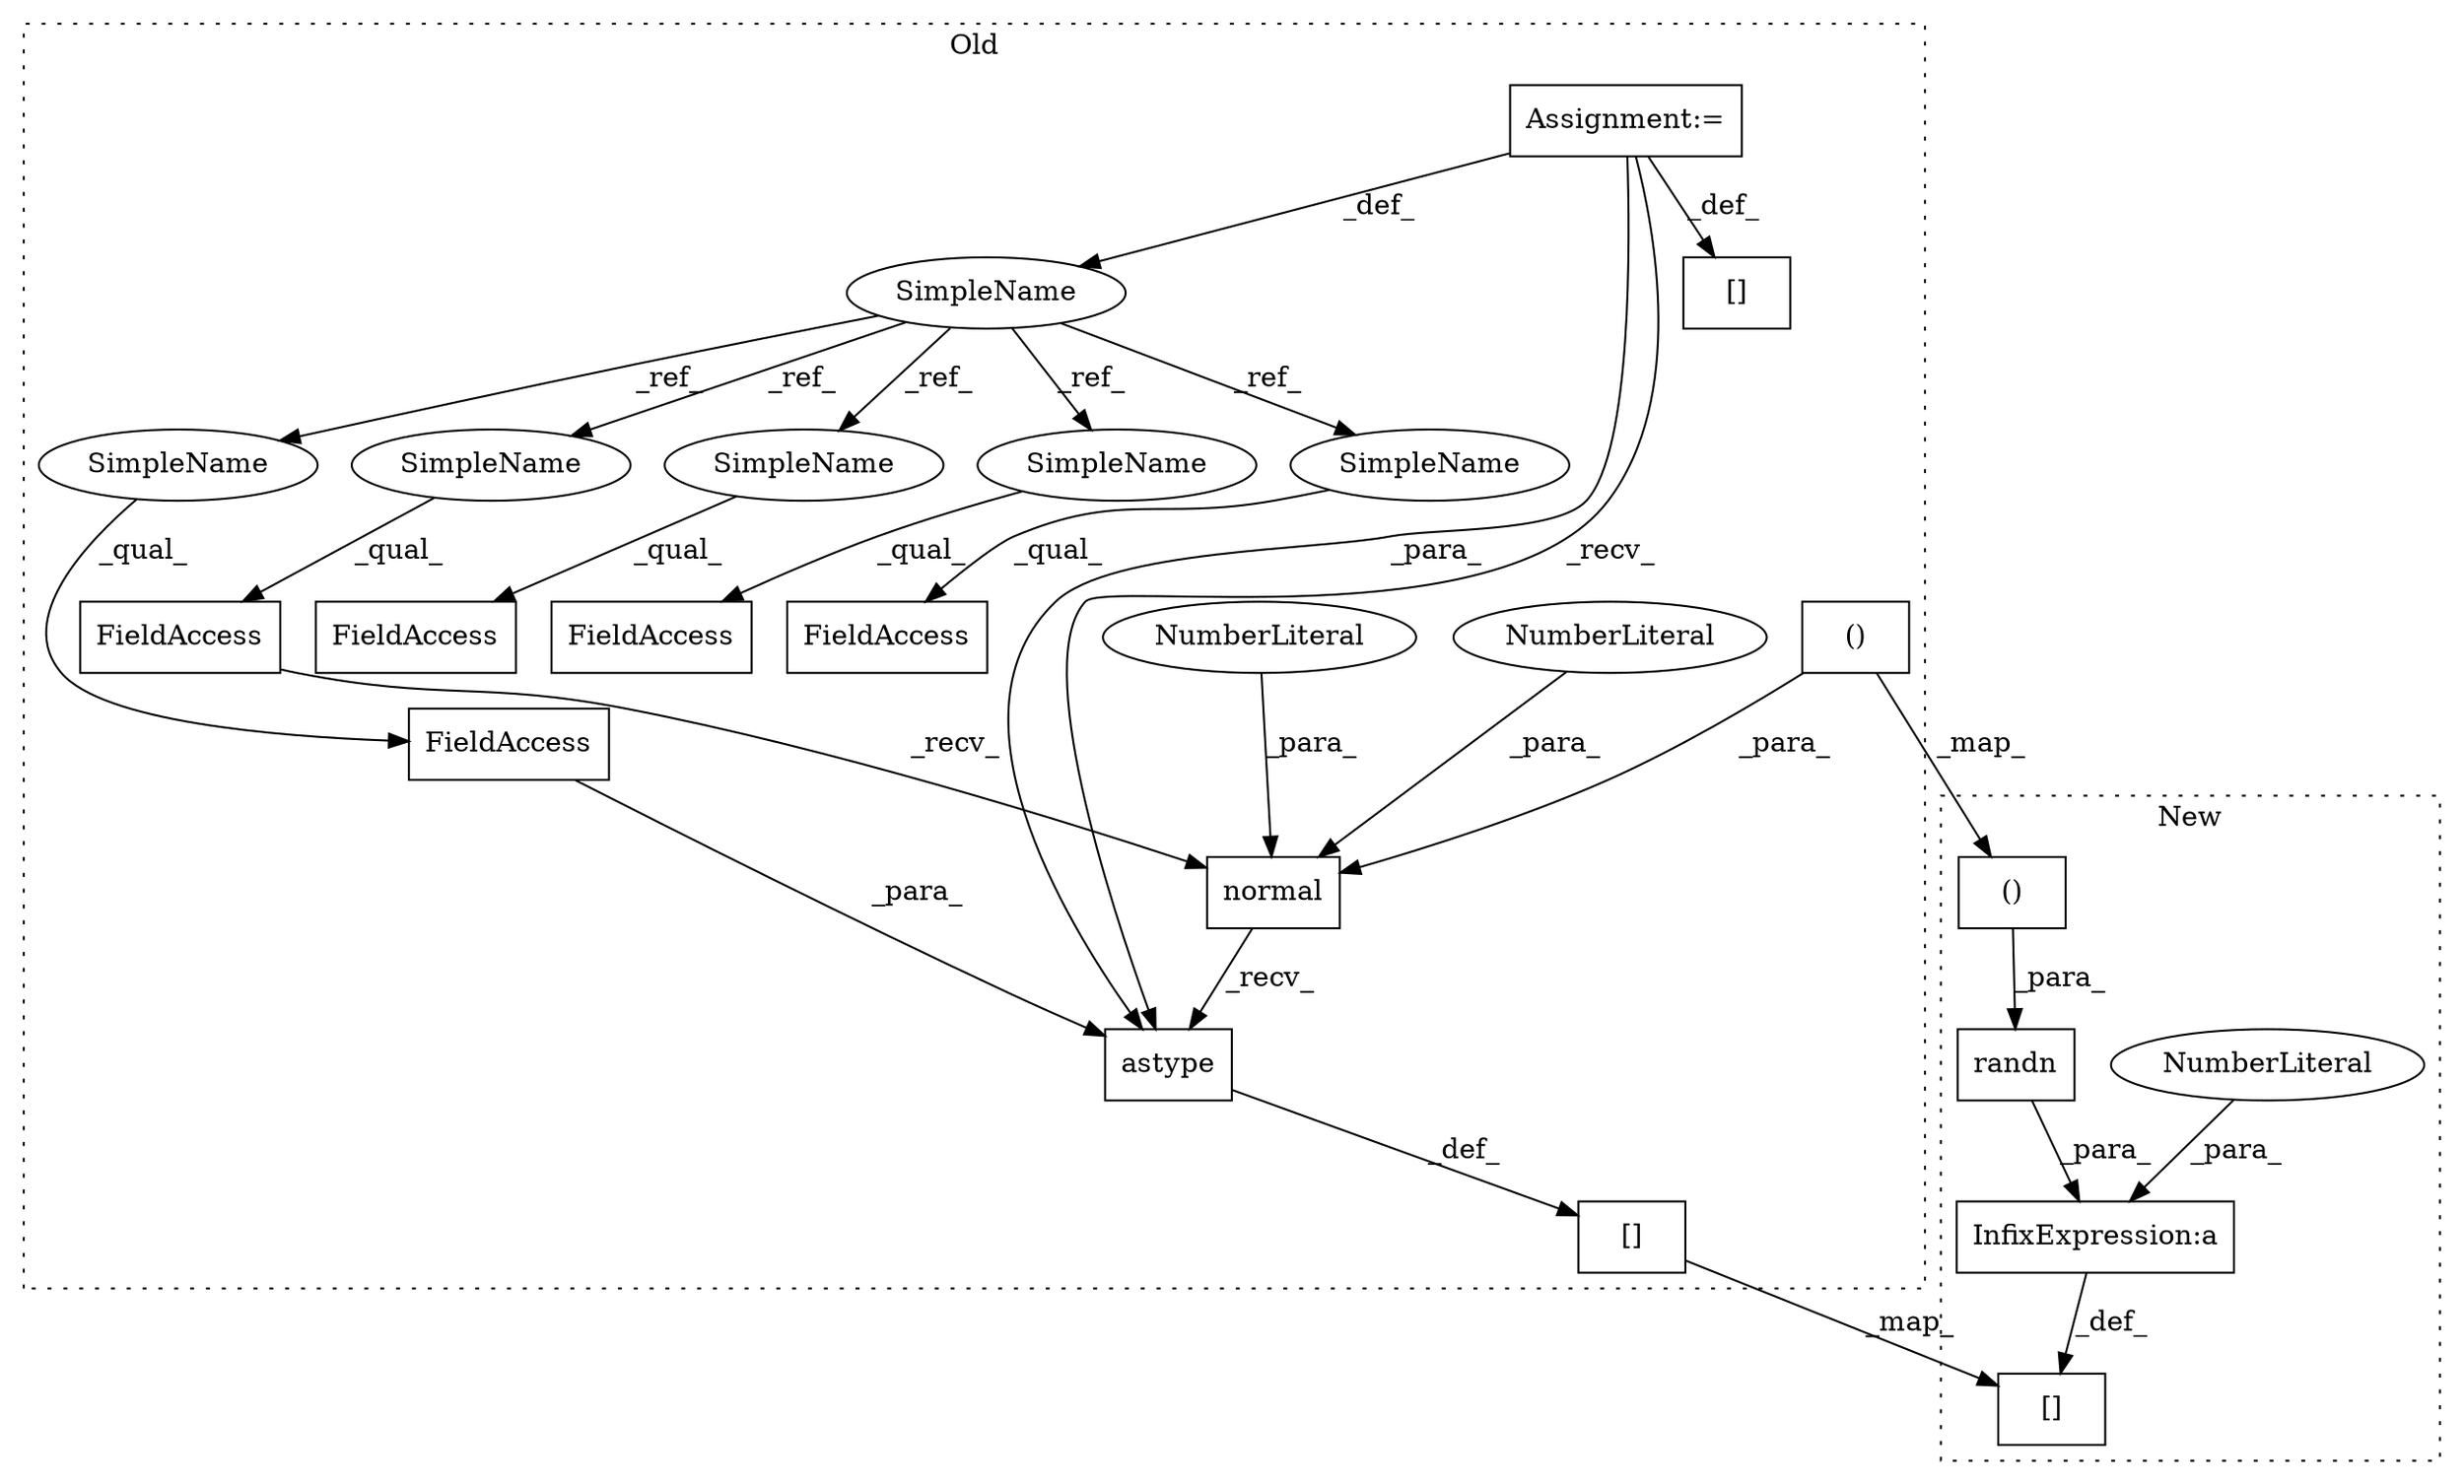 digraph G {
subgraph cluster0 {
1 [label="normal" a="32" s="10260,10302" l="7,2" shape="box"];
4 [label="[]" a="2" s="10224,10245" l="12,1" shape="box"];
7 [label="NumberLiteral" a="34" s="10271" l="4" shape="ellipse"];
8 [label="NumberLiteral" a="34" s="10267" l="3" shape="ellipse"];
9 [label="FieldAccess" a="22" s="10247" l="12" shape="box"];
10 [label="SimpleName" a="42" s="9997" l="5" shape="ellipse"];
11 [label="FieldAccess" a="22" s="10443" l="13" shape="box"];
12 [label="FieldAccess" a="22" s="10312" l="13" shape="box"];
14 [label="()" a="106" s="10281" l="21" shape="box"];
15 [label="astype" a="32" s="10305,10325" l="7,1" shape="box"];
16 [label="Assignment:=" a="7" s="9997" l="5" shape="box"];
17 [label="[]" a="2" s="10332,10358" l="12,1" shape="box"];
18 [label="FieldAccess" a="22" s="10377" l="13" shape="box"];
19 [label="FieldAccess" a="22" s="10507" l="13" shape="box"];
20 [label="SimpleName" a="42" s="10507" l="5" shape="ellipse"];
21 [label="SimpleName" a="42" s="10247" l="5" shape="ellipse"];
22 [label="SimpleName" a="42" s="10312" l="5" shape="ellipse"];
23 [label="SimpleName" a="42" s="10443" l="5" shape="ellipse"];
24 [label="SimpleName" a="42" s="10377" l="5" shape="ellipse"];
label = "Old";
style="dotted";
}
subgraph cluster1 {
2 [label="randn" a="32" s="10219,10251" l="11,2" shape="box"];
3 [label="[]" a="2" s="10179,10200" l="12,1" shape="box"];
5 [label="InfixExpression:a" a="27" s="10207" l="3" shape="box"];
6 [label="NumberLiteral" a="34" s="10203" l="4" shape="ellipse"];
13 [label="()" a="106" s="10230" l="21" shape="box"];
label = "New";
style="dotted";
}
1 -> 15 [label="_recv_"];
2 -> 5 [label="_para_"];
4 -> 3 [label="_map_"];
5 -> 3 [label="_def_"];
6 -> 5 [label="_para_"];
7 -> 1 [label="_para_"];
8 -> 1 [label="_para_"];
9 -> 1 [label="_recv_"];
10 -> 23 [label="_ref_"];
10 -> 22 [label="_ref_"];
10 -> 24 [label="_ref_"];
10 -> 20 [label="_ref_"];
10 -> 21 [label="_ref_"];
12 -> 15 [label="_para_"];
13 -> 2 [label="_para_"];
14 -> 13 [label="_map_"];
14 -> 1 [label="_para_"];
15 -> 4 [label="_def_"];
16 -> 17 [label="_def_"];
16 -> 10 [label="_def_"];
16 -> 15 [label="_para_"];
16 -> 15 [label="_recv_"];
20 -> 19 [label="_qual_"];
21 -> 9 [label="_qual_"];
22 -> 12 [label="_qual_"];
23 -> 11 [label="_qual_"];
24 -> 18 [label="_qual_"];
}